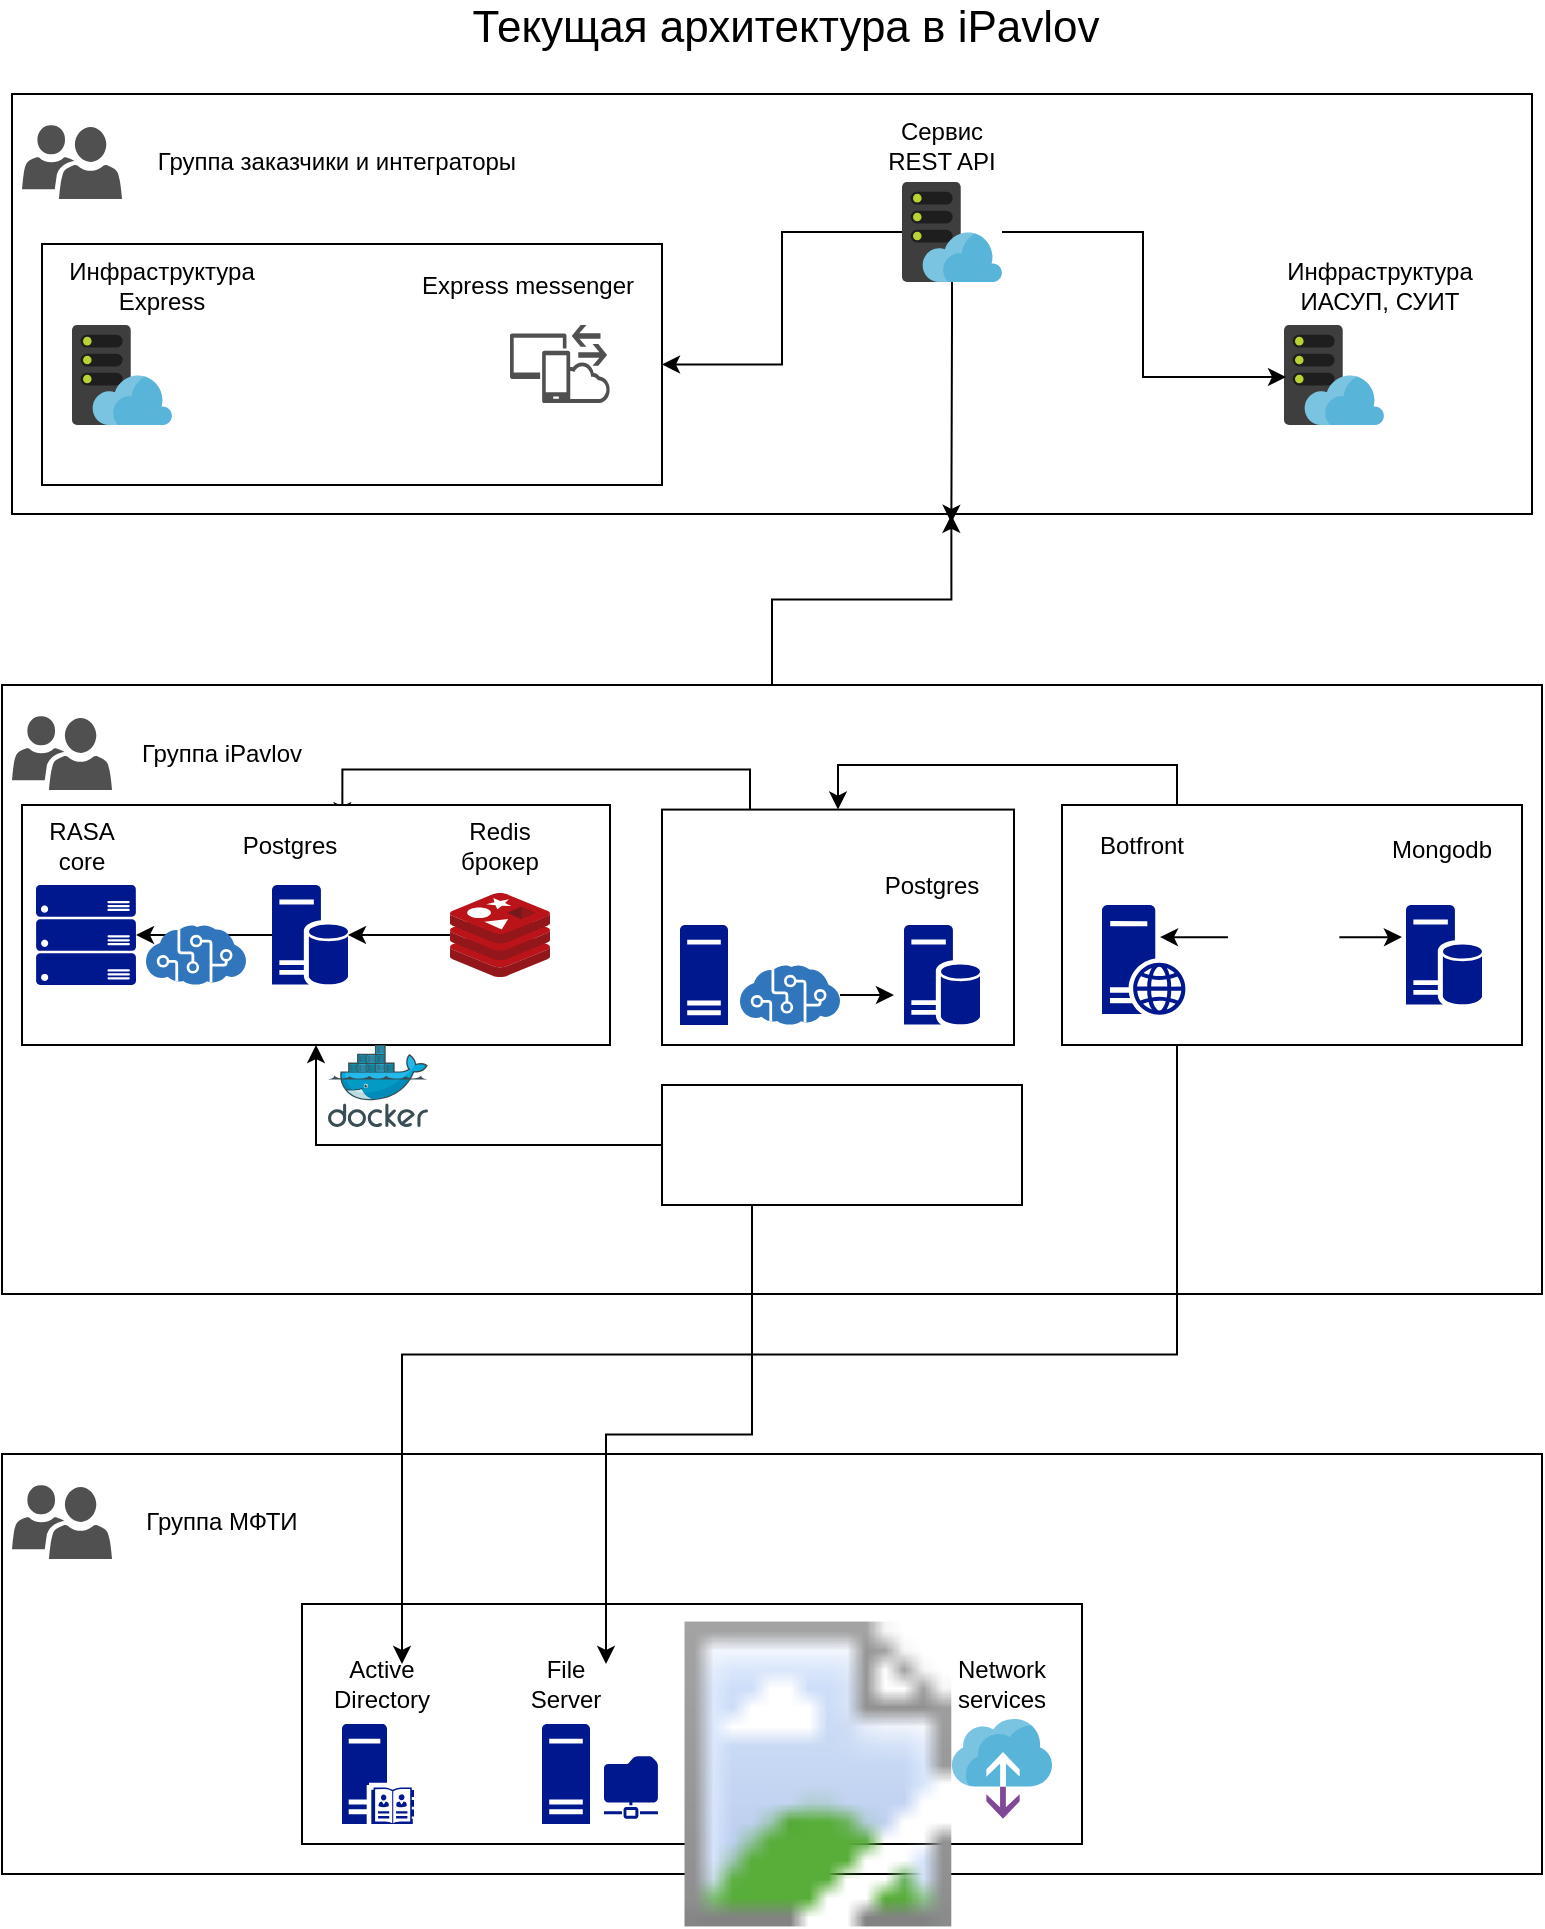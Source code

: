 <mxfile version="13.10.7" type="github">
  <diagram id="SyRvYKCuUlZWcbp09nOY" name="Page-1">
    <mxGraphModel dx="1483" dy="1948" grid="1" gridSize="10" guides="1" tooltips="1" connect="1" arrows="1" fold="1" page="1" pageScale="1" pageWidth="850" pageHeight="1100" math="0" shadow="0">
      <root>
        <mxCell id="0" />
        <mxCell id="1" parent="0" />
        <mxCell id="QEtR1k8EBoc_k3mtnwe0-63" value="" style="rounded=0;whiteSpace=wrap;html=1;" parent="1" vertex="1">
          <mxGeometry x="40" y="-350" width="770" height="210" as="geometry" />
        </mxCell>
        <mxCell id="QEtR1k8EBoc_k3mtnwe0-64" value="" style="pointerEvents=1;shadow=0;dashed=0;html=1;strokeColor=none;labelPosition=center;verticalLabelPosition=bottom;verticalAlign=top;align=center;fillColor=#505050;shape=mxgraph.mscae.intune.user_group" parent="1" vertex="1">
          <mxGeometry x="45" y="-334.5" width="50" height="37" as="geometry" />
        </mxCell>
        <mxCell id="QEtR1k8EBoc_k3mtnwe0-65" value="Группа МФТИ" style="text;html=1;strokeColor=none;fillColor=none;align=center;verticalAlign=middle;whiteSpace=wrap;rounded=0;" parent="1" vertex="1">
          <mxGeometry x="70" y="-326" width="160" height="20" as="geometry" />
        </mxCell>
        <mxCell id="QEtR1k8EBoc_k3mtnwe0-88" style="edgeStyle=orthogonalEdgeStyle;rounded=0;orthogonalLoop=1;jettySize=auto;html=1;exitX=0.5;exitY=0;exitDx=0;exitDy=0;entryX=0.618;entryY=1.002;entryDx=0;entryDy=0;entryPerimeter=0;" parent="1" source="QEtR1k8EBoc_k3mtnwe0-60" target="QEtR1k8EBoc_k3mtnwe0-17" edge="1">
          <mxGeometry relative="1" as="geometry">
            <mxPoint x="520" y="-824.5" as="targetPoint" />
          </mxGeometry>
        </mxCell>
        <mxCell id="QEtR1k8EBoc_k3mtnwe0-60" value="" style="rounded=0;whiteSpace=wrap;html=1;" parent="1" vertex="1">
          <mxGeometry x="40" y="-734.5" width="770" height="304.5" as="geometry" />
        </mxCell>
        <mxCell id="QEtR1k8EBoc_k3mtnwe0-61" value="" style="pointerEvents=1;shadow=0;dashed=0;html=1;strokeColor=none;labelPosition=center;verticalLabelPosition=bottom;verticalAlign=top;align=center;fillColor=#505050;shape=mxgraph.mscae.intune.user_group" parent="1" vertex="1">
          <mxGeometry x="45" y="-719" width="50" height="37" as="geometry" />
        </mxCell>
        <mxCell id="QEtR1k8EBoc_k3mtnwe0-62" value="Группа iPavlov" style="text;html=1;strokeColor=none;fillColor=none;align=center;verticalAlign=middle;whiteSpace=wrap;rounded=0;" parent="1" vertex="1">
          <mxGeometry x="70" y="-710.5" width="160" height="20" as="geometry" />
        </mxCell>
        <mxCell id="QEtR1k8EBoc_k3mtnwe0-98" style="edgeStyle=orthogonalEdgeStyle;rounded=0;orthogonalLoop=1;jettySize=auto;html=1;exitX=0.25;exitY=0;exitDx=0;exitDy=0;entryX=0.5;entryY=0;entryDx=0;entryDy=0;" parent="1" source="QEtR1k8EBoc_k3mtnwe0-54" target="QEtR1k8EBoc_k3mtnwe0-36" edge="1">
          <mxGeometry relative="1" as="geometry" />
        </mxCell>
        <mxCell id="QEtR1k8EBoc_k3mtnwe0-54" value="" style="rounded=0;whiteSpace=wrap;html=1;" parent="1" vertex="1">
          <mxGeometry x="570" y="-674.5" width="230" height="120" as="geometry" />
        </mxCell>
        <mxCell id="QEtR1k8EBoc_k3mtnwe0-99" style="edgeStyle=orthogonalEdgeStyle;rounded=0;orthogonalLoop=1;jettySize=auto;html=1;exitX=0.25;exitY=0;exitDx=0;exitDy=0;entryX=0.221;entryY=0.222;entryDx=0;entryDy=0;entryPerimeter=0;" parent="1" source="QEtR1k8EBoc_k3mtnwe0-36" target="QEtR1k8EBoc_k3mtnwe0-60" edge="1">
          <mxGeometry relative="1" as="geometry" />
        </mxCell>
        <mxCell id="QEtR1k8EBoc_k3mtnwe0-36" value="" style="rounded=0;whiteSpace=wrap;html=1;" parent="1" vertex="1">
          <mxGeometry x="370" y="-672.21" width="176" height="117.71" as="geometry" />
        </mxCell>
        <mxCell id="QEtR1k8EBoc_k3mtnwe0-25" value="" style="rounded=0;whiteSpace=wrap;html=1;" parent="1" vertex="1">
          <mxGeometry x="50" y="-674.5" width="294" height="120" as="geometry" />
        </mxCell>
        <mxCell id="QEtR1k8EBoc_k3mtnwe0-17" value="" style="rounded=0;whiteSpace=wrap;html=1;" parent="1" vertex="1">
          <mxGeometry x="45" y="-1030" width="760" height="210" as="geometry" />
        </mxCell>
        <mxCell id="QEtR1k8EBoc_k3mtnwe0-6" value="" style="aspect=fixed;pointerEvents=1;shadow=0;dashed=0;html=1;strokeColor=none;labelPosition=center;verticalLabelPosition=bottom;verticalAlign=top;align=center;fillColor=#00188D;shape=mxgraph.mscae.enterprise.web_server" parent="1" vertex="1">
          <mxGeometry x="590" y="-624.5" width="41.8" height="55" as="geometry" />
        </mxCell>
        <mxCell id="QEtR1k8EBoc_k3mtnwe0-10" value="" style="aspect=fixed;pointerEvents=1;shadow=0;dashed=0;html=1;strokeColor=none;labelPosition=center;verticalLabelPosition=bottom;verticalAlign=top;align=center;fillColor=#00188D;shape=mxgraph.azure.server_rack" parent="1" vertex="1">
          <mxGeometry x="57" y="-634.5" width="50" height="50" as="geometry" />
        </mxCell>
        <mxCell id="QEtR1k8EBoc_k3mtnwe0-50" style="edgeStyle=orthogonalEdgeStyle;rounded=0;orthogonalLoop=1;jettySize=auto;html=1;entryX=1;entryY=0.5;entryDx=0;entryDy=0;entryPerimeter=0;" parent="1" source="QEtR1k8EBoc_k3mtnwe0-12" target="QEtR1k8EBoc_k3mtnwe0-10" edge="1">
          <mxGeometry relative="1" as="geometry" />
        </mxCell>
        <mxCell id="QEtR1k8EBoc_k3mtnwe0-12" value="" style="aspect=fixed;pointerEvents=1;shadow=0;dashed=0;html=1;strokeColor=none;labelPosition=center;verticalLabelPosition=bottom;verticalAlign=top;align=center;fillColor=#00188D;shape=mxgraph.mscae.enterprise.database_server" parent="1" vertex="1">
          <mxGeometry x="175" y="-634.5" width="38" height="50" as="geometry" />
        </mxCell>
        <mxCell id="QEtR1k8EBoc_k3mtnwe0-48" style="edgeStyle=orthogonalEdgeStyle;rounded=0;orthogonalLoop=1;jettySize=auto;html=1;entryX=1;entryY=0.5;entryDx=0;entryDy=0;entryPerimeter=0;" parent="1" source="QEtR1k8EBoc_k3mtnwe0-13" target="QEtR1k8EBoc_k3mtnwe0-12" edge="1">
          <mxGeometry relative="1" as="geometry" />
        </mxCell>
        <mxCell id="QEtR1k8EBoc_k3mtnwe0-13" value="" style="aspect=fixed;html=1;points=[];align=center;image;fontSize=12;image=img/lib/mscae/Cache_Redis_Product.svg;" parent="1" vertex="1">
          <mxGeometry x="264" y="-630.5" width="50" height="42" as="geometry" />
        </mxCell>
        <mxCell id="QEtR1k8EBoc_k3mtnwe0-15" value="" style="pointerEvents=1;shadow=0;dashed=0;html=1;strokeColor=none;labelPosition=center;verticalLabelPosition=bottom;verticalAlign=top;align=center;fillColor=#505050;shape=mxgraph.mscae.intune.user_group" parent="1" vertex="1">
          <mxGeometry x="50" y="-1014.5" width="50" height="37" as="geometry" />
        </mxCell>
        <mxCell id="QEtR1k8EBoc_k3mtnwe0-20" value="Группа заказчики и интеграторы" style="text;html=1;strokeColor=none;fillColor=none;align=center;verticalAlign=middle;whiteSpace=wrap;rounded=0;" parent="1" vertex="1">
          <mxGeometry x="75" y="-1006" width="265" height="20" as="geometry" />
        </mxCell>
        <mxCell id="QEtR1k8EBoc_k3mtnwe0-23" value="" style="aspect=fixed;html=1;points=[];align=center;image;fontSize=12;image=img/lib/mscae/WebHosting.svg;" parent="1" vertex="1">
          <mxGeometry x="681" y="-914.5" width="50" height="50" as="geometry" />
        </mxCell>
        <mxCell id="QEtR1k8EBoc_k3mtnwe0-24" value="&lt;div&gt;Инфраструктура&lt;/div&gt;&lt;div&gt;ИАСУП, СУИТ&lt;/div&gt;" style="text;html=1;strokeColor=none;fillColor=none;align=center;verticalAlign=middle;whiteSpace=wrap;rounded=0;" parent="1" vertex="1">
          <mxGeometry x="653" y="-944.5" width="152" height="20" as="geometry" />
        </mxCell>
        <mxCell id="QEtR1k8EBoc_k3mtnwe0-26" value="" style="rounded=0;whiteSpace=wrap;html=1;" parent="1" vertex="1">
          <mxGeometry x="60" y="-955" width="310" height="120.5" as="geometry" />
        </mxCell>
        <mxCell id="QEtR1k8EBoc_k3mtnwe0-1" value="" style="aspect=fixed;html=1;points=[];align=center;image;fontSize=12;image=img/lib/mscae/WebHosting.svg;" parent="1" vertex="1">
          <mxGeometry x="75" y="-914.5" width="50" height="50" as="geometry" />
        </mxCell>
        <mxCell id="QEtR1k8EBoc_k3mtnwe0-21" value="&lt;div&gt;Инфраструктура &lt;br&gt;&lt;/div&gt;&lt;div&gt;Express&lt;/div&gt;" style="text;html=1;strokeColor=none;fillColor=none;align=center;verticalAlign=middle;whiteSpace=wrap;rounded=0;" parent="1" vertex="1">
          <mxGeometry x="65" y="-944.5" width="110" height="20" as="geometry" />
        </mxCell>
        <mxCell id="QEtR1k8EBoc_k3mtnwe0-16" value="" style="pointerEvents=1;shadow=0;dashed=0;html=1;strokeColor=none;labelPosition=center;verticalLabelPosition=bottom;verticalAlign=top;align=center;fillColor=#505050;shape=mxgraph.mscae.intune.hybrid" parent="1" vertex="1">
          <mxGeometry x="294" y="-914.5" width="50" height="39" as="geometry" />
        </mxCell>
        <mxCell id="QEtR1k8EBoc_k3mtnwe0-22" value="Express messenger" style="text;html=1;strokeColor=none;fillColor=none;align=center;verticalAlign=middle;whiteSpace=wrap;rounded=0;" parent="1" vertex="1">
          <mxGeometry x="227" y="-944.5" width="152" height="20" as="geometry" />
        </mxCell>
        <mxCell id="QEtR1k8EBoc_k3mtnwe0-29" value="&lt;div&gt;Сервис &lt;br&gt;&lt;/div&gt;&lt;div&gt;REST API&lt;/div&gt;" style="text;html=1;strokeColor=none;fillColor=none;align=center;verticalAlign=middle;whiteSpace=wrap;rounded=0;" parent="1" vertex="1">
          <mxGeometry x="470" y="-1014.5" width="80" height="20" as="geometry" />
        </mxCell>
        <mxCell id="QEtR1k8EBoc_k3mtnwe0-33" style="edgeStyle=orthogonalEdgeStyle;rounded=0;orthogonalLoop=1;jettySize=auto;html=1;entryX=1;entryY=0.5;entryDx=0;entryDy=0;" parent="1" source="QEtR1k8EBoc_k3mtnwe0-30" target="QEtR1k8EBoc_k3mtnwe0-26" edge="1">
          <mxGeometry relative="1" as="geometry" />
        </mxCell>
        <mxCell id="QEtR1k8EBoc_k3mtnwe0-34" style="edgeStyle=orthogonalEdgeStyle;rounded=0;orthogonalLoop=1;jettySize=auto;html=1;entryX=0.02;entryY=0.52;entryDx=0;entryDy=0;entryPerimeter=0;" parent="1" source="QEtR1k8EBoc_k3mtnwe0-30" target="QEtR1k8EBoc_k3mtnwe0-23" edge="1">
          <mxGeometry relative="1" as="geometry" />
        </mxCell>
        <mxCell id="QEtR1k8EBoc_k3mtnwe0-51" style="edgeStyle=orthogonalEdgeStyle;rounded=0;orthogonalLoop=1;jettySize=auto;html=1;entryX=0.618;entryY=1.021;entryDx=0;entryDy=0;entryPerimeter=0;" parent="1" source="QEtR1k8EBoc_k3mtnwe0-30" target="QEtR1k8EBoc_k3mtnwe0-17" edge="1">
          <mxGeometry relative="1" as="geometry" />
        </mxCell>
        <mxCell id="QEtR1k8EBoc_k3mtnwe0-30" value="" style="aspect=fixed;html=1;points=[];align=center;image;fontSize=12;image=img/lib/mscae/WebHosting.svg;" parent="1" vertex="1">
          <mxGeometry x="490" y="-986" width="50" height="50" as="geometry" />
        </mxCell>
        <mxCell id="QEtR1k8EBoc_k3mtnwe0-31" value="RASA core" style="text;html=1;strokeColor=none;fillColor=none;align=center;verticalAlign=middle;whiteSpace=wrap;rounded=0;" parent="1" vertex="1">
          <mxGeometry x="60" y="-664.5" width="40" height="20" as="geometry" />
        </mxCell>
        <mxCell id="QEtR1k8EBoc_k3mtnwe0-37" value="" style="group" parent="1" vertex="1" connectable="0">
          <mxGeometry x="379" y="-614.5" width="80" height="50" as="geometry" />
        </mxCell>
        <mxCell id="QEtR1k8EBoc_k3mtnwe0-4" value="" style="aspect=fixed;html=1;points=[];align=center;image;fontSize=12;image=img/lib/mscae/Cognitive_Services.svg;" parent="QEtR1k8EBoc_k3mtnwe0-37" vertex="1">
          <mxGeometry x="30" y="20" width="50" height="30" as="geometry" />
        </mxCell>
        <mxCell id="QEtR1k8EBoc_k3mtnwe0-9" value="" style="aspect=fixed;pointerEvents=1;shadow=0;dashed=0;html=1;strokeColor=none;labelPosition=center;verticalLabelPosition=bottom;verticalAlign=top;align=center;fillColor=#00188D;shape=mxgraph.mscae.enterprise.server_generic" parent="QEtR1k8EBoc_k3mtnwe0-37" vertex="1">
          <mxGeometry width="24" height="50" as="geometry" />
        </mxCell>
        <mxCell id="QEtR1k8EBoc_k3mtnwe0-46" value="Redis брокер" style="text;html=1;strokeColor=none;fillColor=none;align=center;verticalAlign=middle;whiteSpace=wrap;rounded=0;" parent="1" vertex="1">
          <mxGeometry x="260" y="-664.5" width="58" height="20" as="geometry" />
        </mxCell>
        <mxCell id="QEtR1k8EBoc_k3mtnwe0-47" value="Postgres" style="text;html=1;strokeColor=none;fillColor=none;align=center;verticalAlign=middle;whiteSpace=wrap;rounded=0;" parent="1" vertex="1">
          <mxGeometry x="155" y="-664.5" width="58" height="20" as="geometry" />
        </mxCell>
        <mxCell id="QEtR1k8EBoc_k3mtnwe0-53" value="" style="aspect=fixed;html=1;points=[];align=center;image;fontSize=12;image=img/lib/mscae/Cognitive_Services.svg;" parent="1" vertex="1">
          <mxGeometry x="112" y="-614.5" width="50" height="30" as="geometry" />
        </mxCell>
        <mxCell id="QEtR1k8EBoc_k3mtnwe0-55" value="Botfront" style="text;html=1;strokeColor=none;fillColor=none;align=center;verticalAlign=middle;whiteSpace=wrap;rounded=0;" parent="1" vertex="1">
          <mxGeometry x="590" y="-664.5" width="40" height="20" as="geometry" />
        </mxCell>
        <mxCell id="QEtR1k8EBoc_k3mtnwe0-91" style="edgeStyle=orthogonalEdgeStyle;rounded=0;orthogonalLoop=1;jettySize=auto;html=1;entryX=0.694;entryY=0.291;entryDx=0;entryDy=0;entryPerimeter=0;" parent="1" source="QEtR1k8EBoc_k3mtnwe0-56" target="QEtR1k8EBoc_k3mtnwe0-6" edge="1">
          <mxGeometry relative="1" as="geometry" />
        </mxCell>
        <mxCell id="QEtR1k8EBoc_k3mtnwe0-92" style="edgeStyle=orthogonalEdgeStyle;rounded=0;orthogonalLoop=1;jettySize=auto;html=1;entryX=-0.053;entryY=0.32;entryDx=0;entryDy=0;entryPerimeter=0;" parent="1" source="QEtR1k8EBoc_k3mtnwe0-56" target="QEtR1k8EBoc_k3mtnwe0-75" edge="1">
          <mxGeometry relative="1" as="geometry" />
        </mxCell>
        <mxCell id="QEtR1k8EBoc_k3mtnwe0-56" value="" style="shape=image;verticalLabelPosition=bottom;labelBackgroundColor=#ffffff;verticalAlign=top;aspect=fixed;imageAspect=0;image=https://www.yaz.co.jp/tec-blog/wp/wp-content/uploads/2017/06/nginx-logo-224x192.png;" parent="1" vertex="1">
          <mxGeometry x="653" y="-632.21" width="55.67" height="47.71" as="geometry" />
        </mxCell>
        <mxCell id="QEtR1k8EBoc_k3mtnwe0-72" value="" style="rounded=0;whiteSpace=wrap;html=1;" parent="1" vertex="1">
          <mxGeometry x="190" y="-275" width="390" height="120" as="geometry" />
        </mxCell>
        <mxCell id="QEtR1k8EBoc_k3mtnwe0-42" value="Active Directory" style="text;html=1;strokeColor=none;fillColor=none;align=center;verticalAlign=middle;whiteSpace=wrap;rounded=0;" parent="1" vertex="1">
          <mxGeometry x="210" y="-245" width="40" height="20" as="geometry" />
        </mxCell>
        <mxCell id="QEtR1k8EBoc_k3mtnwe0-71" value="" style="aspect=fixed;pointerEvents=1;shadow=0;dashed=0;html=1;strokeColor=none;labelPosition=center;verticalLabelPosition=bottom;verticalAlign=top;align=center;fillColor=#00188D;shape=mxgraph.mscae.enterprise.server_directory" parent="1" vertex="1">
          <mxGeometry x="210" y="-215" width="36" height="50" as="geometry" />
        </mxCell>
        <mxCell id="QEtR1k8EBoc_k3mtnwe0-68" value="" style="aspect=fixed;pointerEvents=1;shadow=0;dashed=0;html=1;strokeColor=none;labelPosition=center;verticalLabelPosition=bottom;verticalAlign=top;align=center;fillColor=#00188D;shape=mxgraph.mscae.enterprise.server_generic" parent="1" vertex="1">
          <mxGeometry x="310" y="-215" width="24" height="50" as="geometry" />
        </mxCell>
        <mxCell id="QEtR1k8EBoc_k3mtnwe0-70" value="" style="aspect=fixed;pointerEvents=1;shadow=0;dashed=0;html=1;strokeColor=none;labelPosition=center;verticalLabelPosition=bottom;verticalAlign=top;align=center;fillColor=#00188D;shape=mxgraph.mscae.enterprise.shared_folder" parent="1" vertex="1">
          <mxGeometry x="341" y="-199" width="27" height="31.4" as="geometry" />
        </mxCell>
        <mxCell id="QEtR1k8EBoc_k3mtnwe0-73" value="File Server" style="text;html=1;strokeColor=none;fillColor=none;align=center;verticalAlign=middle;whiteSpace=wrap;rounded=0;" parent="1" vertex="1">
          <mxGeometry x="302" y="-245" width="40" height="20" as="geometry" />
        </mxCell>
        <mxCell id="QEtR1k8EBoc_k3mtnwe0-75" value="" style="aspect=fixed;pointerEvents=1;shadow=0;dashed=0;html=1;strokeColor=none;labelPosition=center;verticalLabelPosition=bottom;verticalAlign=top;align=center;fillColor=#00188D;shape=mxgraph.mscae.enterprise.database_server" parent="1" vertex="1">
          <mxGeometry x="742" y="-624.5" width="38" height="50" as="geometry" />
        </mxCell>
        <mxCell id="QEtR1k8EBoc_k3mtnwe0-76" value="Mongodb" style="text;html=1;strokeColor=none;fillColor=none;align=center;verticalAlign=middle;whiteSpace=wrap;rounded=0;" parent="1" vertex="1">
          <mxGeometry x="740" y="-662.21" width="40" height="20" as="geometry" />
        </mxCell>
        <mxCell id="QEtR1k8EBoc_k3mtnwe0-14" value="" style="aspect=fixed;html=1;points=[];align=center;image;fontSize=12;image=https://webinaronline.ir/userfiles/files/1/LOGO/redmine.png;" parent="1" vertex="1">
          <mxGeometry x="355" y="-266.22" width="185.9" height="152.44" as="geometry" />
        </mxCell>
        <mxCell id="QEtR1k8EBoc_k3mtnwe0-79" value="" style="aspect=fixed;html=1;points=[];align=center;image;fontSize=12;image=img/lib/mscae/On_Premises_Data_Gateways.svg;" parent="1" vertex="1">
          <mxGeometry x="515" y="-217.6" width="50" height="50" as="geometry" />
        </mxCell>
        <mxCell id="QEtR1k8EBoc_k3mtnwe0-80" value="Network services" style="text;html=1;strokeColor=none;fillColor=none;align=center;verticalAlign=middle;whiteSpace=wrap;rounded=0;" parent="1" vertex="1">
          <mxGeometry x="520" y="-245" width="40" height="20" as="geometry" />
        </mxCell>
        <mxCell id="QEtR1k8EBoc_k3mtnwe0-81" style="edgeStyle=orthogonalEdgeStyle;rounded=0;orthogonalLoop=1;jettySize=auto;html=1;exitX=0.25;exitY=1;exitDx=0;exitDy=0;entryX=0.75;entryY=0;entryDx=0;entryDy=0;" parent="1" source="QEtR1k8EBoc_k3mtnwe0-54" target="QEtR1k8EBoc_k3mtnwe0-42" edge="1">
          <mxGeometry relative="1" as="geometry">
            <mxPoint x="90" y="-304.5" as="targetPoint" />
          </mxGeometry>
        </mxCell>
        <mxCell id="QEtR1k8EBoc_k3mtnwe0-89" value="" style="shape=image;verticalLabelPosition=bottom;labelBackgroundColor=#ffffff;verticalAlign=top;aspect=fixed;imageAspect=0;image=https://igorosa.com/wp-content/uploads/2020/01/fast-api-400.png;" parent="1" vertex="1">
          <mxGeometry x="375.67" y="-649.5" width="83.33" height="30" as="geometry" />
        </mxCell>
        <mxCell id="QEtR1k8EBoc_k3mtnwe0-100" style="edgeStyle=orthogonalEdgeStyle;rounded=0;orthogonalLoop=1;jettySize=auto;html=1;exitX=0;exitY=0.5;exitDx=0;exitDy=0;entryX=0.5;entryY=1;entryDx=0;entryDy=0;" parent="1" source="QEtR1k8EBoc_k3mtnwe0-94" target="QEtR1k8EBoc_k3mtnwe0-25" edge="1">
          <mxGeometry relative="1" as="geometry" />
        </mxCell>
        <mxCell id="QEtR1k8EBoc_k3mtnwe0-101" style="edgeStyle=orthogonalEdgeStyle;rounded=0;orthogonalLoop=1;jettySize=auto;html=1;exitX=0.25;exitY=1;exitDx=0;exitDy=0;entryX=1;entryY=0;entryDx=0;entryDy=0;" parent="1" source="QEtR1k8EBoc_k3mtnwe0-94" target="QEtR1k8EBoc_k3mtnwe0-73" edge="1">
          <mxGeometry relative="1" as="geometry" />
        </mxCell>
        <mxCell id="QEtR1k8EBoc_k3mtnwe0-94" value="" style="rounded=0;whiteSpace=wrap;html=1;" parent="1" vertex="1">
          <mxGeometry x="370" y="-534.5" width="180" height="60" as="geometry" />
        </mxCell>
        <mxCell id="QEtR1k8EBoc_k3mtnwe0-93" value="" style="shape=image;verticalLabelPosition=bottom;labelBackgroundColor=#ffffff;verticalAlign=top;aspect=fixed;imageAspect=0;image=https://s19386.pcdn.co/wp-content/uploads/2018/08/GitLab-Logo-Home-Page-1-300x95.png;" parent="1" vertex="1">
          <mxGeometry x="385.9" y="-527" width="142.11" height="45" as="geometry" />
        </mxCell>
        <mxCell id="QEtR1k8EBoc_k3mtnwe0-95" value="" style="aspect=fixed;pointerEvents=1;shadow=0;dashed=0;html=1;strokeColor=none;labelPosition=center;verticalLabelPosition=bottom;verticalAlign=top;align=center;fillColor=#00188D;shape=mxgraph.mscae.enterprise.database_server" parent="1" vertex="1">
          <mxGeometry x="491" y="-614.5" width="38" height="50" as="geometry" />
        </mxCell>
        <mxCell id="QEtR1k8EBoc_k3mtnwe0-96" value="Postgres" style="text;html=1;strokeColor=none;fillColor=none;align=center;verticalAlign=middle;whiteSpace=wrap;rounded=0;" parent="1" vertex="1">
          <mxGeometry x="476" y="-644.5" width="58" height="20" as="geometry" />
        </mxCell>
        <mxCell id="QEtR1k8EBoc_k3mtnwe0-97" style="edgeStyle=orthogonalEdgeStyle;rounded=0;orthogonalLoop=1;jettySize=auto;html=1;entryX=-0.132;entryY=0.7;entryDx=0;entryDy=0;entryPerimeter=0;" parent="1" source="QEtR1k8EBoc_k3mtnwe0-4" target="QEtR1k8EBoc_k3mtnwe0-95" edge="1">
          <mxGeometry relative="1" as="geometry" />
        </mxCell>
        <mxCell id="QEtR1k8EBoc_k3mtnwe0-104" value="" style="aspect=fixed;html=1;points=[];align=center;image;fontSize=12;image=img/lib/mscae/Docker.svg;" parent="1" vertex="1">
          <mxGeometry x="203" y="-554.5" width="50" height="41" as="geometry" />
        </mxCell>
        <mxCell id="cIj803qcDQ27mRyemXXH-1" value="&lt;div style=&quot;font-size: 22px&quot;&gt;&lt;font style=&quot;font-size: 22px&quot;&gt;Текущая архитектура в iPavlov&lt;/font&gt;&lt;/div&gt;&lt;div style=&quot;font-size: 22px&quot;&gt;&lt;font style=&quot;font-size: 22px&quot;&gt;&lt;br&gt;&lt;/font&gt;&lt;/div&gt;" style="text;html=1;strokeColor=none;fillColor=none;align=center;verticalAlign=middle;whiteSpace=wrap;rounded=0;" vertex="1" parent="1">
          <mxGeometry x="220" y="-1060" width="424" height="20" as="geometry" />
        </mxCell>
      </root>
    </mxGraphModel>
  </diagram>
</mxfile>

